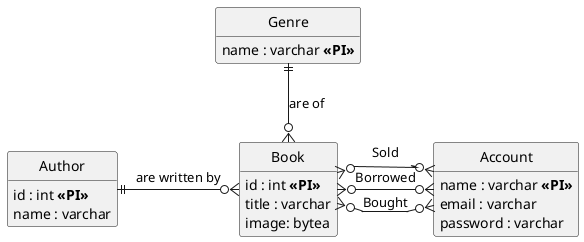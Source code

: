 @startuml database "Library" {
/' Settings '/
hide circle
hide empty methods
skinparam linetype polyline

/' Entities '/
entity Book {
    id : int **<<PI>>**
    title : varchar
    image: bytea
}

entity Author {
    id : int **<<PI>>**
    name : varchar
}

entity Genre {
    name : varchar **<<PI>>**
}

entity Account {
    name : varchar **<<PI>>**
    email : varchar
    password : varchar
}

/' Relationships '/
Author ||-right-o{ Book : "are written by"
Genre ||--o{ Book: "are of"
Account }o-left-o{ Book : "Sold"
Account }o-left-o{ Book : "Bought"
Account }o-left-o{ Book : "Borrowed"